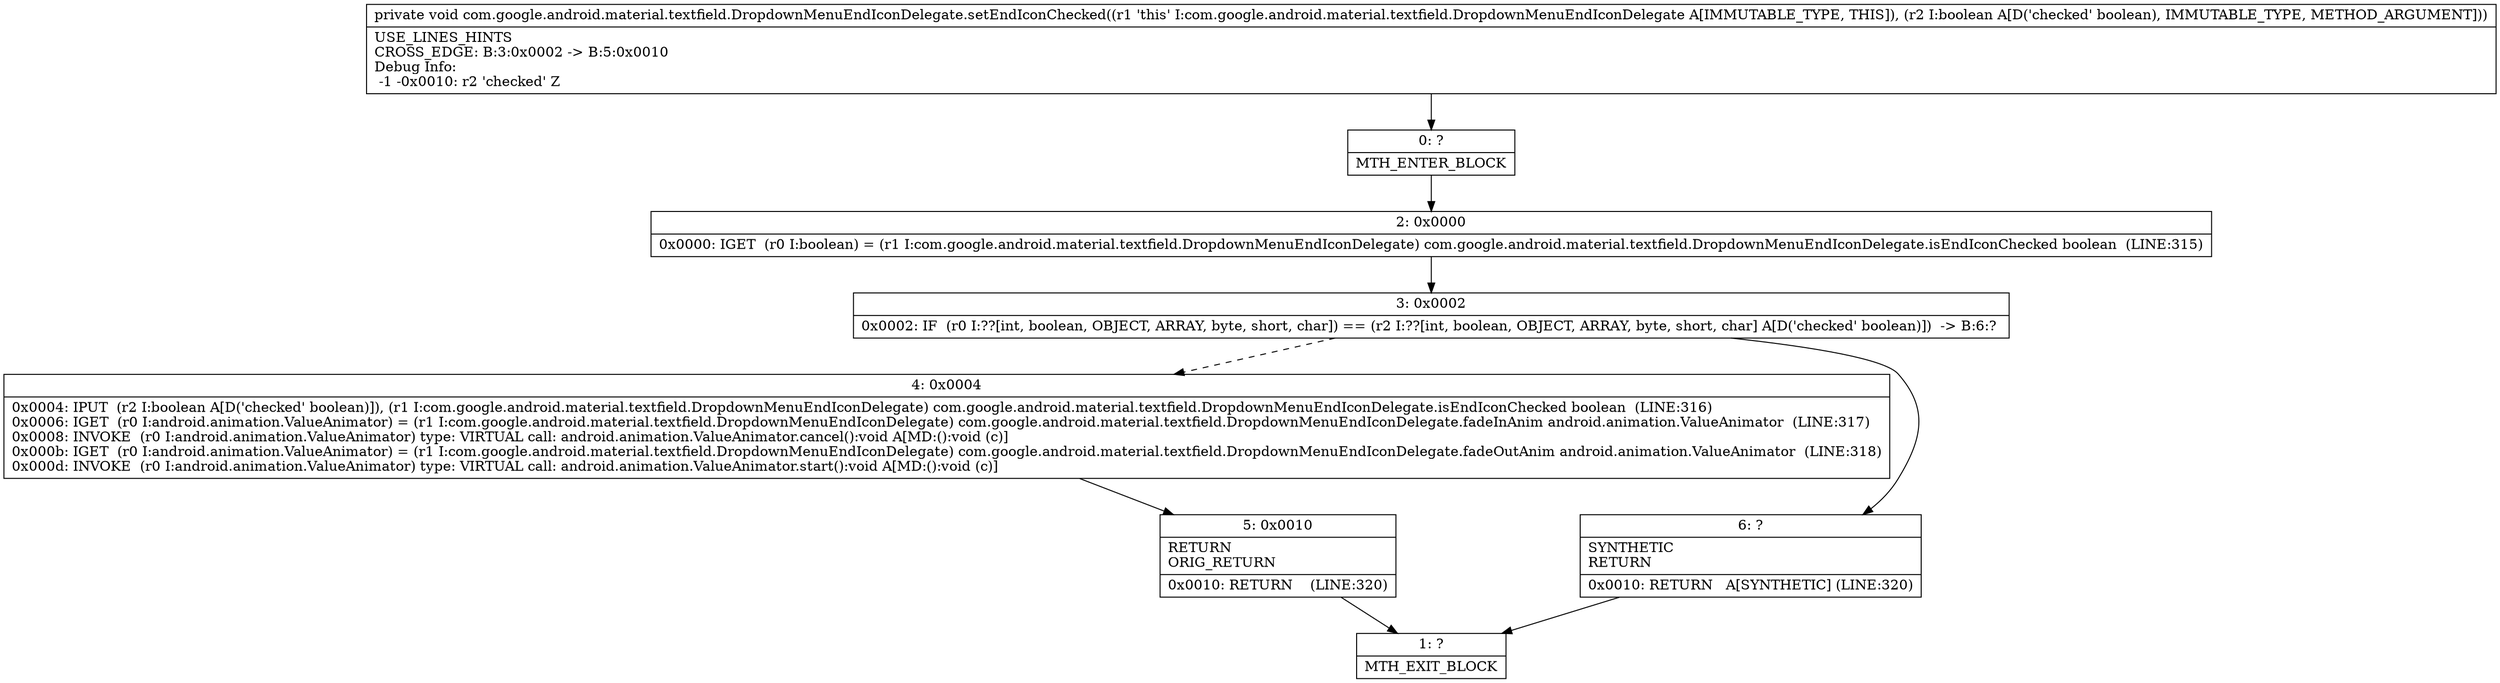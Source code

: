 digraph "CFG forcom.google.android.material.textfield.DropdownMenuEndIconDelegate.setEndIconChecked(Z)V" {
Node_0 [shape=record,label="{0\:\ ?|MTH_ENTER_BLOCK\l}"];
Node_2 [shape=record,label="{2\:\ 0x0000|0x0000: IGET  (r0 I:boolean) = (r1 I:com.google.android.material.textfield.DropdownMenuEndIconDelegate) com.google.android.material.textfield.DropdownMenuEndIconDelegate.isEndIconChecked boolean  (LINE:315)\l}"];
Node_3 [shape=record,label="{3\:\ 0x0002|0x0002: IF  (r0 I:??[int, boolean, OBJECT, ARRAY, byte, short, char]) == (r2 I:??[int, boolean, OBJECT, ARRAY, byte, short, char] A[D('checked' boolean)])  \-\> B:6:? \l}"];
Node_4 [shape=record,label="{4\:\ 0x0004|0x0004: IPUT  (r2 I:boolean A[D('checked' boolean)]), (r1 I:com.google.android.material.textfield.DropdownMenuEndIconDelegate) com.google.android.material.textfield.DropdownMenuEndIconDelegate.isEndIconChecked boolean  (LINE:316)\l0x0006: IGET  (r0 I:android.animation.ValueAnimator) = (r1 I:com.google.android.material.textfield.DropdownMenuEndIconDelegate) com.google.android.material.textfield.DropdownMenuEndIconDelegate.fadeInAnim android.animation.ValueAnimator  (LINE:317)\l0x0008: INVOKE  (r0 I:android.animation.ValueAnimator) type: VIRTUAL call: android.animation.ValueAnimator.cancel():void A[MD:():void (c)]\l0x000b: IGET  (r0 I:android.animation.ValueAnimator) = (r1 I:com.google.android.material.textfield.DropdownMenuEndIconDelegate) com.google.android.material.textfield.DropdownMenuEndIconDelegate.fadeOutAnim android.animation.ValueAnimator  (LINE:318)\l0x000d: INVOKE  (r0 I:android.animation.ValueAnimator) type: VIRTUAL call: android.animation.ValueAnimator.start():void A[MD:():void (c)]\l}"];
Node_5 [shape=record,label="{5\:\ 0x0010|RETURN\lORIG_RETURN\l|0x0010: RETURN    (LINE:320)\l}"];
Node_1 [shape=record,label="{1\:\ ?|MTH_EXIT_BLOCK\l}"];
Node_6 [shape=record,label="{6\:\ ?|SYNTHETIC\lRETURN\l|0x0010: RETURN   A[SYNTHETIC] (LINE:320)\l}"];
MethodNode[shape=record,label="{private void com.google.android.material.textfield.DropdownMenuEndIconDelegate.setEndIconChecked((r1 'this' I:com.google.android.material.textfield.DropdownMenuEndIconDelegate A[IMMUTABLE_TYPE, THIS]), (r2 I:boolean A[D('checked' boolean), IMMUTABLE_TYPE, METHOD_ARGUMENT]))  | USE_LINES_HINTS\lCROSS_EDGE: B:3:0x0002 \-\> B:5:0x0010\lDebug Info:\l  \-1 \-0x0010: r2 'checked' Z\l}"];
MethodNode -> Node_0;Node_0 -> Node_2;
Node_2 -> Node_3;
Node_3 -> Node_4[style=dashed];
Node_3 -> Node_6;
Node_4 -> Node_5;
Node_5 -> Node_1;
Node_6 -> Node_1;
}

